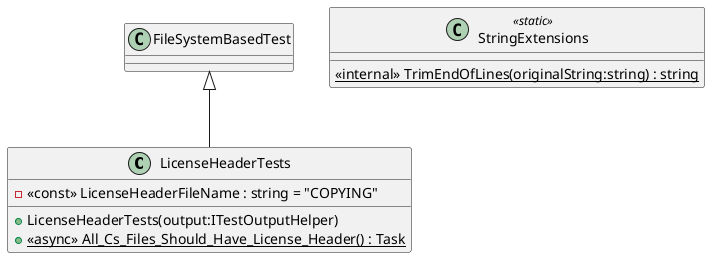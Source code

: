 @startuml
class LicenseHeaderTests {
    + LicenseHeaderTests(output:ITestOutputHelper)
    - <<const>> LicenseHeaderFileName : string = "COPYING"
    + {static} <<async>> All_Cs_Files_Should_Have_License_Header() : Task
}
class StringExtensions <<static>> {
    <<internal>> {static} TrimEndOfLines(originalString:string) : string
}
FileSystemBasedTest <|-- LicenseHeaderTests
@enduml

